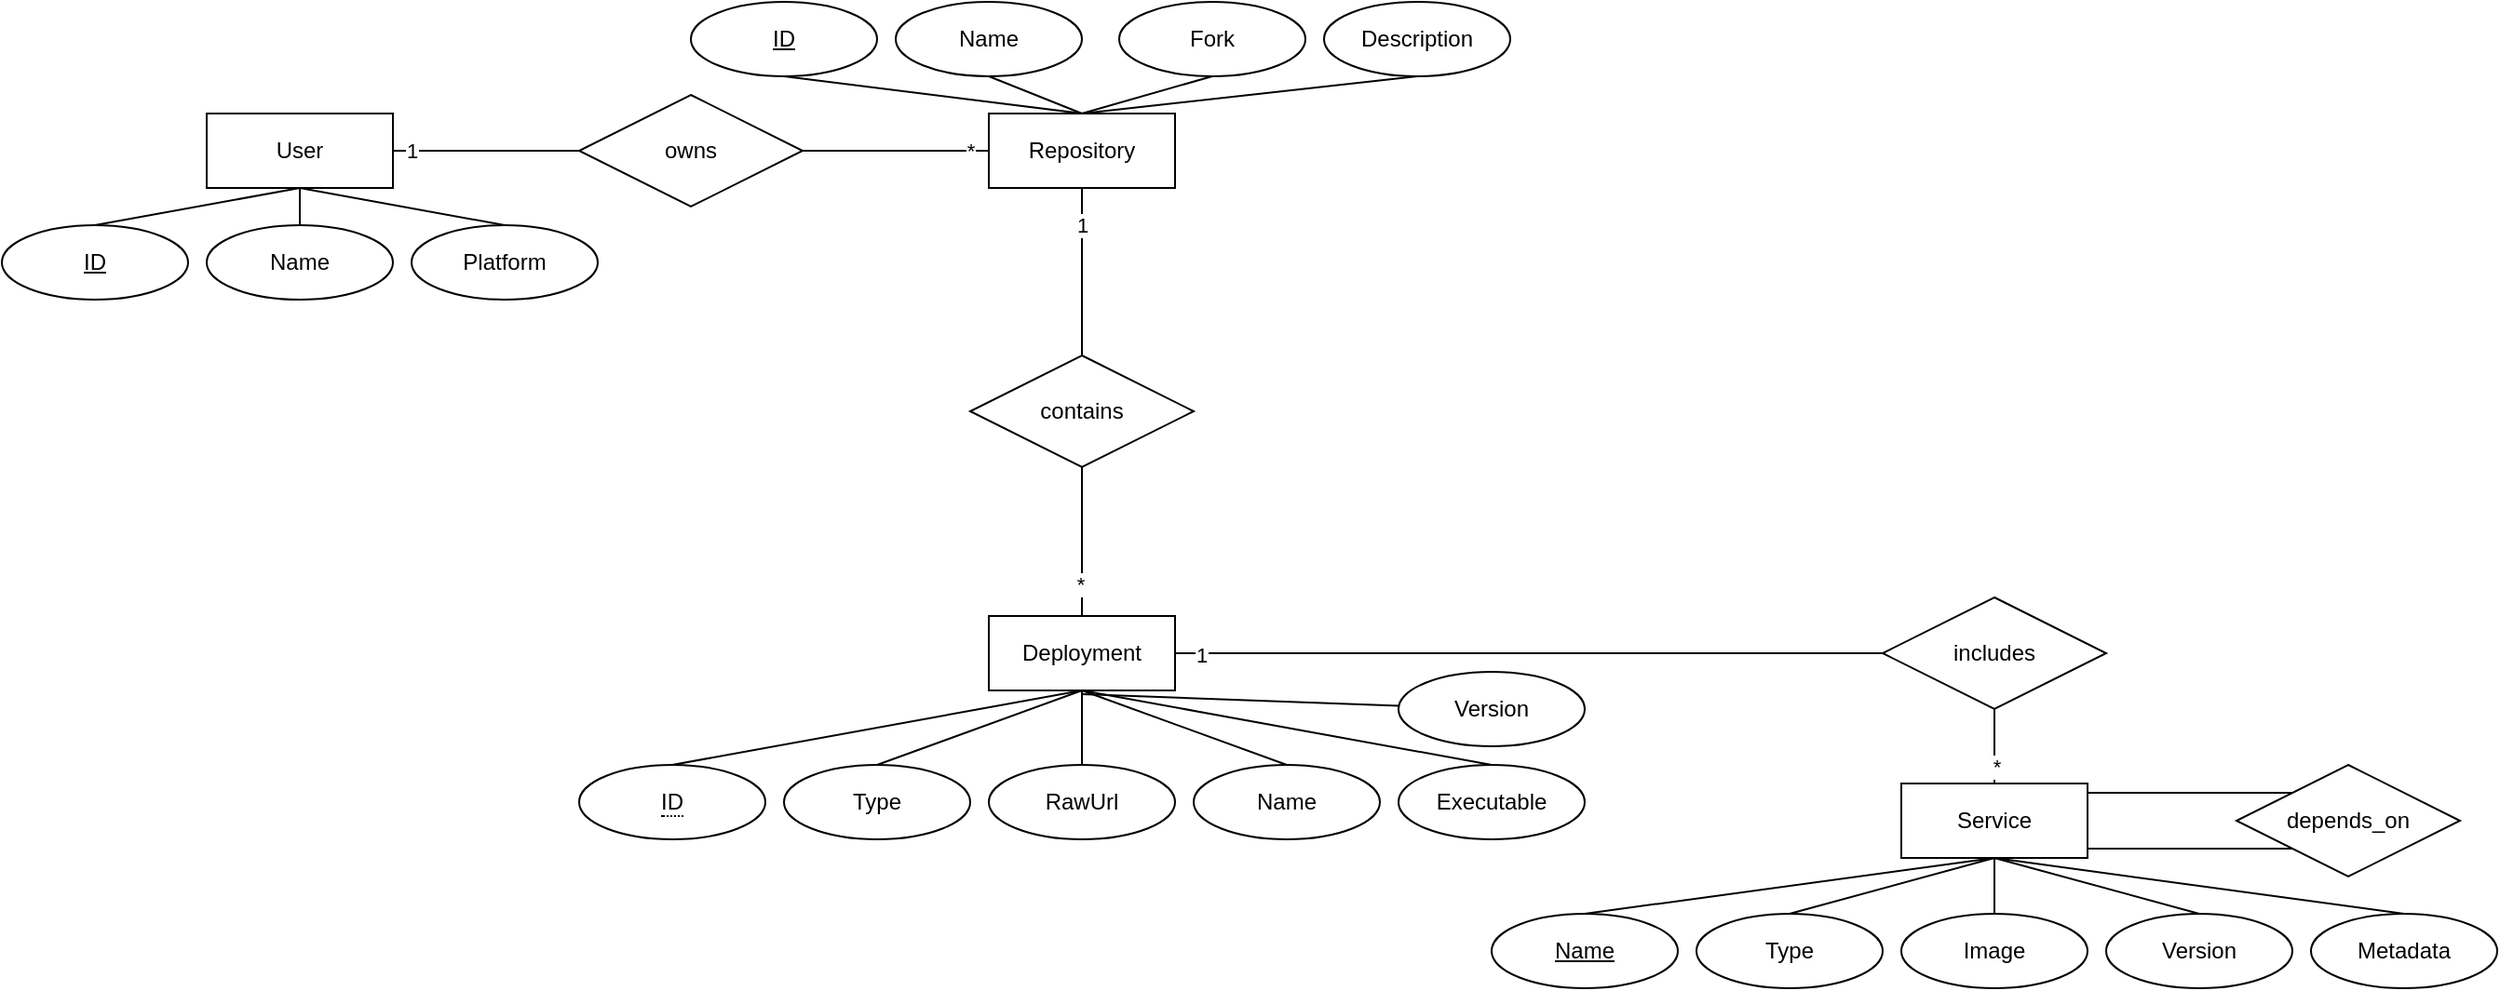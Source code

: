 <mxfile version="13.2.4" type="device"><diagram id="C5RBs43oDa-KdzZeNtuy" name="Page-1"><mxGraphModel dx="2889" dy="762" grid="1" gridSize="10" guides="1" tooltips="1" connect="1" arrows="1" fold="1" page="1" pageScale="1" pageWidth="827" pageHeight="1169" math="0" shadow="0"><root><mxCell id="WIyWlLk6GJQsqaUBKTNV-0"/><mxCell id="WIyWlLk6GJQsqaUBKTNV-1" parent="WIyWlLk6GJQsqaUBKTNV-0"/><mxCell id="s0u4YUPHEp2kPRxeG6pO-14" value="1" style="edgeStyle=none;rounded=0;orthogonalLoop=1;jettySize=auto;html=1;endArrow=none;endFill=0;entryX=0;entryY=0.5;entryDx=0;entryDy=0;" parent="WIyWlLk6GJQsqaUBKTNV-1" source="s0u4YUPHEp2kPRxeG6pO-0" target="s0u4YUPHEp2kPRxeG6pO-2" edge="1"><mxGeometry x="-0.8" relative="1" as="geometry"><mxPoint x="260" y="100" as="targetPoint"/><mxPoint as="offset"/></mxGeometry></mxCell><mxCell id="s0u4YUPHEp2kPRxeG6pO-15" style="edgeStyle=none;rounded=0;orthogonalLoop=1;jettySize=auto;html=1;exitX=0.5;exitY=1;exitDx=0;exitDy=0;entryX=0.5;entryY=0;entryDx=0;entryDy=0;endArrow=none;endFill=0;" parent="WIyWlLk6GJQsqaUBKTNV-1" source="s0u4YUPHEp2kPRxeG6pO-0" target="s0u4YUPHEp2kPRxeG6pO-6" edge="1"><mxGeometry relative="1" as="geometry"/></mxCell><mxCell id="s0u4YUPHEp2kPRxeG6pO-16" style="edgeStyle=none;rounded=0;orthogonalLoop=1;jettySize=auto;html=1;exitX=0.5;exitY=1;exitDx=0;exitDy=0;entryX=0.5;entryY=0;entryDx=0;entryDy=0;endArrow=none;endFill=0;" parent="WIyWlLk6GJQsqaUBKTNV-1" source="s0u4YUPHEp2kPRxeG6pO-0" target="s0u4YUPHEp2kPRxeG6pO-7" edge="1"><mxGeometry relative="1" as="geometry"/></mxCell><mxCell id="s0u4YUPHEp2kPRxeG6pO-39" style="edgeStyle=none;rounded=0;orthogonalLoop=1;jettySize=auto;html=1;exitX=0.5;exitY=1;exitDx=0;exitDy=0;entryX=0.5;entryY=0;entryDx=0;entryDy=0;endArrow=none;endFill=0;" parent="WIyWlLk6GJQsqaUBKTNV-1" source="s0u4YUPHEp2kPRxeG6pO-0" target="s0u4YUPHEp2kPRxeG6pO-38" edge="1"><mxGeometry relative="1" as="geometry"/></mxCell><mxCell id="s0u4YUPHEp2kPRxeG6pO-0" value="User" style="whiteSpace=wrap;html=1;align=center;" parent="WIyWlLk6GJQsqaUBKTNV-1" vertex="1"><mxGeometry x="80" y="80" width="100" height="40" as="geometry"/></mxCell><mxCell id="s0u4YUPHEp2kPRxeG6pO-11" style="rounded=0;orthogonalLoop=1;jettySize=auto;html=1;exitX=0.5;exitY=1;exitDx=0;exitDy=0;entryX=0.5;entryY=1;entryDx=0;entryDy=0;endArrow=none;endFill=0;" parent="WIyWlLk6GJQsqaUBKTNV-1" source="s0u4YUPHEp2kPRxeG6pO-1" target="s0u4YUPHEp2kPRxeG6pO-8" edge="1"><mxGeometry relative="1" as="geometry"><Array as="points"><mxPoint x="550" y="80"/></Array></mxGeometry></mxCell><mxCell id="s0u4YUPHEp2kPRxeG6pO-12" style="edgeStyle=none;rounded=0;orthogonalLoop=1;jettySize=auto;html=1;exitX=0.5;exitY=0;exitDx=0;exitDy=0;entryX=0.5;entryY=1;entryDx=0;entryDy=0;endArrow=none;endFill=0;" parent="WIyWlLk6GJQsqaUBKTNV-1" source="s0u4YUPHEp2kPRxeG6pO-1" target="s0u4YUPHEp2kPRxeG6pO-9" edge="1"><mxGeometry relative="1" as="geometry"/></mxCell><mxCell id="s0u4YUPHEp2kPRxeG6pO-23" style="edgeStyle=none;rounded=0;orthogonalLoop=1;jettySize=auto;html=1;exitX=0.5;exitY=1;exitDx=0;exitDy=0;entryX=0.5;entryY=0;entryDx=0;entryDy=0;endArrow=none;endFill=0;" parent="WIyWlLk6GJQsqaUBKTNV-1" source="s0u4YUPHEp2kPRxeG6pO-1" target="s0u4YUPHEp2kPRxeG6pO-22" edge="1"><mxGeometry relative="1" as="geometry"><Array as="points"/></mxGeometry></mxCell><mxCell id="s0u4YUPHEp2kPRxeG6pO-34" value="1" style="edgeLabel;html=1;align=center;verticalAlign=middle;resizable=0;points=[];" parent="s0u4YUPHEp2kPRxeG6pO-23" vertex="1" connectable="0"><mxGeometry x="-0.554" y="-1" relative="1" as="geometry"><mxPoint x="1" as="offset"/></mxGeometry></mxCell><mxCell id="s0u4YUPHEp2kPRxeG6pO-30" style="edgeStyle=none;rounded=0;orthogonalLoop=1;jettySize=auto;html=1;exitX=0.5;exitY=0;exitDx=0;exitDy=0;entryX=0.5;entryY=1;entryDx=0;entryDy=0;endArrow=none;endFill=0;" parent="WIyWlLk6GJQsqaUBKTNV-1" source="s0u4YUPHEp2kPRxeG6pO-1" target="s0u4YUPHEp2kPRxeG6pO-28" edge="1"><mxGeometry relative="1" as="geometry"/></mxCell><mxCell id="s0u4YUPHEp2kPRxeG6pO-31" style="edgeStyle=none;rounded=0;orthogonalLoop=1;jettySize=auto;html=1;exitX=0.5;exitY=0;exitDx=0;exitDy=0;entryX=0.5;entryY=1;entryDx=0;entryDy=0;endArrow=none;endFill=0;" parent="WIyWlLk6GJQsqaUBKTNV-1" source="s0u4YUPHEp2kPRxeG6pO-1" target="s0u4YUPHEp2kPRxeG6pO-29" edge="1"><mxGeometry relative="1" as="geometry"/></mxCell><mxCell id="s0u4YUPHEp2kPRxeG6pO-1" value="Repository" style="whiteSpace=wrap;html=1;align=center;" parent="WIyWlLk6GJQsqaUBKTNV-1" vertex="1"><mxGeometry x="500" y="80" width="100" height="40" as="geometry"/></mxCell><mxCell id="s0u4YUPHEp2kPRxeG6pO-4" value="*" style="edgeStyle=orthogonalEdgeStyle;rounded=0;orthogonalLoop=1;jettySize=auto;html=1;exitX=1;exitY=0.5;exitDx=0;exitDy=0;entryX=0;entryY=0.5;entryDx=0;entryDy=0;endArrow=none;endFill=0;" parent="WIyWlLk6GJQsqaUBKTNV-1" source="s0u4YUPHEp2kPRxeG6pO-2" target="s0u4YUPHEp2kPRxeG6pO-1" edge="1"><mxGeometry x="0.8" relative="1" as="geometry"><mxPoint as="offset"/></mxGeometry></mxCell><mxCell id="s0u4YUPHEp2kPRxeG6pO-2" value="owns" style="shape=rhombus;perimeter=rhombusPerimeter;whiteSpace=wrap;html=1;align=center;" parent="WIyWlLk6GJQsqaUBKTNV-1" vertex="1"><mxGeometry x="280" y="70" width="120" height="60" as="geometry"/></mxCell><mxCell id="s0u4YUPHEp2kPRxeG6pO-6" value="ID" style="ellipse;whiteSpace=wrap;html=1;align=center;fontStyle=4;" parent="WIyWlLk6GJQsqaUBKTNV-1" vertex="1"><mxGeometry x="-30" y="140" width="100" height="40" as="geometry"/></mxCell><mxCell id="s0u4YUPHEp2kPRxeG6pO-7" value="Name" style="ellipse;whiteSpace=wrap;html=1;align=center;" parent="WIyWlLk6GJQsqaUBKTNV-1" vertex="1"><mxGeometry x="80" y="140" width="100" height="40" as="geometry"/></mxCell><mxCell id="s0u4YUPHEp2kPRxeG6pO-8" value="ID" style="ellipse;whiteSpace=wrap;html=1;align=center;fontStyle=4;" parent="WIyWlLk6GJQsqaUBKTNV-1" vertex="1"><mxGeometry x="340" y="20" width="100" height="40" as="geometry"/></mxCell><mxCell id="s0u4YUPHEp2kPRxeG6pO-9" value="Name" style="ellipse;whiteSpace=wrap;html=1;align=center;" parent="WIyWlLk6GJQsqaUBKTNV-1" vertex="1"><mxGeometry x="450" y="20" width="100" height="40" as="geometry"/></mxCell><mxCell id="s0u4YUPHEp2kPRxeG6pO-25" style="edgeStyle=none;rounded=0;orthogonalLoop=1;jettySize=auto;html=1;exitX=0.5;exitY=1;exitDx=0;exitDy=0;entryX=0.5;entryY=0;entryDx=0;entryDy=0;endArrow=none;endFill=0;" parent="WIyWlLk6GJQsqaUBKTNV-1" source="s0u4YUPHEp2kPRxeG6pO-18" edge="1"><mxGeometry relative="1" as="geometry"><mxPoint x="330" y="430" as="targetPoint"/></mxGeometry></mxCell><mxCell id="s0u4YUPHEp2kPRxeG6pO-26" style="edgeStyle=none;rounded=0;orthogonalLoop=1;jettySize=auto;html=1;exitX=0.5;exitY=1;exitDx=0;exitDy=0;entryX=0.5;entryY=0;entryDx=0;entryDy=0;endArrow=none;endFill=0;" parent="WIyWlLk6GJQsqaUBKTNV-1" source="s0u4YUPHEp2kPRxeG6pO-18" target="s0u4YUPHEp2kPRxeG6pO-20" edge="1"><mxGeometry relative="1" as="geometry"/></mxCell><mxCell id="s0u4YUPHEp2kPRxeG6pO-27" style="edgeStyle=none;rounded=0;orthogonalLoop=1;jettySize=auto;html=1;exitX=0.5;exitY=1;exitDx=0;exitDy=0;entryX=0.5;entryY=0;entryDx=0;entryDy=0;endArrow=none;endFill=0;" parent="WIyWlLk6GJQsqaUBKTNV-1" source="s0u4YUPHEp2kPRxeG6pO-18" target="s0u4YUPHEp2kPRxeG6pO-21" edge="1"><mxGeometry relative="1" as="geometry"/></mxCell><mxCell id="s0u4YUPHEp2kPRxeG6pO-33" style="edgeStyle=none;rounded=0;orthogonalLoop=1;jettySize=auto;html=1;exitX=0.5;exitY=1;exitDx=0;exitDy=0;entryX=0.5;entryY=0;entryDx=0;entryDy=0;endArrow=none;endFill=0;" parent="WIyWlLk6GJQsqaUBKTNV-1" source="s0u4YUPHEp2kPRxeG6pO-18" target="s0u4YUPHEp2kPRxeG6pO-32" edge="1"><mxGeometry relative="1" as="geometry"/></mxCell><mxCell id="s0u4YUPHEp2kPRxeG6pO-37" style="edgeStyle=none;rounded=0;orthogonalLoop=1;jettySize=auto;html=1;exitX=0.5;exitY=1;exitDx=0;exitDy=0;entryX=0.5;entryY=0;entryDx=0;entryDy=0;endArrow=none;endFill=0;" parent="WIyWlLk6GJQsqaUBKTNV-1" source="s0u4YUPHEp2kPRxeG6pO-18" edge="1"><mxGeometry relative="1" as="geometry"><mxPoint x="770" y="430" as="targetPoint"/></mxGeometry></mxCell><mxCell id="s0u4YUPHEp2kPRxeG6pO-46" style="edgeStyle=none;rounded=0;orthogonalLoop=1;jettySize=auto;html=1;endArrow=none;endFill=0;" parent="WIyWlLk6GJQsqaUBKTNV-1" target="s0u4YUPHEp2kPRxeG6pO-45" edge="1"><mxGeometry relative="1" as="geometry"><mxPoint x="550" y="392" as="sourcePoint"/></mxGeometry></mxCell><mxCell id="s0u4YUPHEp2kPRxeG6pO-47" style="edgeStyle=none;rounded=0;orthogonalLoop=1;jettySize=auto;html=1;exitX=1;exitY=0.5;exitDx=0;exitDy=0;entryX=0;entryY=0.5;entryDx=0;entryDy=0;endArrow=none;endFill=0;" parent="WIyWlLk6GJQsqaUBKTNV-1" source="s0u4YUPHEp2kPRxeG6pO-18" target="s0u4YUPHEp2kPRxeG6pO-40" edge="1"><mxGeometry relative="1" as="geometry"/></mxCell><mxCell id="s0u4YUPHEp2kPRxeG6pO-52" value="1" style="edgeLabel;html=1;align=center;verticalAlign=middle;resizable=0;points=[];" parent="s0u4YUPHEp2kPRxeG6pO-47" vertex="1" connectable="0"><mxGeometry x="-0.929" relative="1" as="geometry"><mxPoint y="1" as="offset"/></mxGeometry></mxCell><mxCell id="s0u4YUPHEp2kPRxeG6pO-18" value="Deployment" style="whiteSpace=wrap;html=1;align=center;" parent="WIyWlLk6GJQsqaUBKTNV-1" vertex="1"><mxGeometry x="500" y="350" width="100" height="40" as="geometry"/></mxCell><mxCell id="s0u4YUPHEp2kPRxeG6pO-19" value="&lt;span style=&quot;border-bottom: 1px dotted&quot;&gt;ID&lt;/span&gt;" style="ellipse;whiteSpace=wrap;html=1;align=center;" parent="WIyWlLk6GJQsqaUBKTNV-1" vertex="1"><mxGeometry x="280" y="430" width="100" height="40" as="geometry"/></mxCell><mxCell id="s0u4YUPHEp2kPRxeG6pO-20" value="Type" style="ellipse;whiteSpace=wrap;html=1;align=center;" parent="WIyWlLk6GJQsqaUBKTNV-1" vertex="1"><mxGeometry x="390" y="430" width="100" height="40" as="geometry"/></mxCell><mxCell id="s0u4YUPHEp2kPRxeG6pO-21" value="RawUrl" style="ellipse;whiteSpace=wrap;html=1;align=center;" parent="WIyWlLk6GJQsqaUBKTNV-1" vertex="1"><mxGeometry x="500" y="430" width="100" height="40" as="geometry"/></mxCell><mxCell id="s0u4YUPHEp2kPRxeG6pO-24" style="edgeStyle=none;rounded=0;orthogonalLoop=1;jettySize=auto;html=1;exitX=0.5;exitY=1;exitDx=0;exitDy=0;entryX=0.5;entryY=0;entryDx=0;entryDy=0;endArrow=none;endFill=0;" parent="WIyWlLk6GJQsqaUBKTNV-1" source="s0u4YUPHEp2kPRxeG6pO-22" target="s0u4YUPHEp2kPRxeG6pO-18" edge="1"><mxGeometry relative="1" as="geometry"/></mxCell><mxCell id="s0u4YUPHEp2kPRxeG6pO-35" value="*" style="edgeLabel;html=1;align=center;verticalAlign=middle;resizable=0;points=[];" parent="s0u4YUPHEp2kPRxeG6pO-24" vertex="1" connectable="0"><mxGeometry x="0.567" y="-1" relative="1" as="geometry"><mxPoint as="offset"/></mxGeometry></mxCell><mxCell id="s0u4YUPHEp2kPRxeG6pO-22" value="contains" style="shape=rhombus;perimeter=rhombusPerimeter;whiteSpace=wrap;html=1;align=center;" parent="WIyWlLk6GJQsqaUBKTNV-1" vertex="1"><mxGeometry x="490" y="210" width="120" height="60" as="geometry"/></mxCell><mxCell id="s0u4YUPHEp2kPRxeG6pO-28" value="Fork" style="ellipse;whiteSpace=wrap;html=1;align=center;" parent="WIyWlLk6GJQsqaUBKTNV-1" vertex="1"><mxGeometry x="570" y="20" width="100" height="40" as="geometry"/></mxCell><mxCell id="s0u4YUPHEp2kPRxeG6pO-29" value="Description" style="ellipse;whiteSpace=wrap;html=1;align=center;" parent="WIyWlLk6GJQsqaUBKTNV-1" vertex="1"><mxGeometry x="680" y="20" width="100" height="40" as="geometry"/></mxCell><mxCell id="s0u4YUPHEp2kPRxeG6pO-32" value="Name" style="ellipse;whiteSpace=wrap;html=1;align=center;" parent="WIyWlLk6GJQsqaUBKTNV-1" vertex="1"><mxGeometry x="610" y="430" width="100" height="40" as="geometry"/></mxCell><mxCell id="s0u4YUPHEp2kPRxeG6pO-36" value="Executable" style="ellipse;whiteSpace=wrap;html=1;align=center;" parent="WIyWlLk6GJQsqaUBKTNV-1" vertex="1"><mxGeometry x="720" y="430" width="100" height="40" as="geometry"/></mxCell><mxCell id="s0u4YUPHEp2kPRxeG6pO-38" value="Platform" style="ellipse;whiteSpace=wrap;html=1;align=center;" parent="WIyWlLk6GJQsqaUBKTNV-1" vertex="1"><mxGeometry x="190" y="140" width="100" height="40" as="geometry"/></mxCell><mxCell id="s0u4YUPHEp2kPRxeG6pO-48" style="edgeStyle=none;rounded=0;orthogonalLoop=1;jettySize=auto;html=1;exitX=0.5;exitY=1;exitDx=0;exitDy=0;entryX=0.5;entryY=0;entryDx=0;entryDy=0;endArrow=none;endFill=0;" parent="WIyWlLk6GJQsqaUBKTNV-1" source="s0u4YUPHEp2kPRxeG6pO-40" target="s0u4YUPHEp2kPRxeG6pO-41" edge="1"><mxGeometry relative="1" as="geometry"/></mxCell><mxCell id="s0u4YUPHEp2kPRxeG6pO-55" value="*" style="edgeLabel;html=1;align=center;verticalAlign=middle;resizable=0;points=[];" parent="s0u4YUPHEp2kPRxeG6pO-48" vertex="1" connectable="0"><mxGeometry x="0.525" y="1" relative="1" as="geometry"><mxPoint as="offset"/></mxGeometry></mxCell><mxCell id="s0u4YUPHEp2kPRxeG6pO-40" value="includes" style="shape=rhombus;perimeter=rhombusPerimeter;whiteSpace=wrap;html=1;align=center;" parent="WIyWlLk6GJQsqaUBKTNV-1" vertex="1"><mxGeometry x="980" y="340" width="120" height="60" as="geometry"/></mxCell><mxCell id="s0u4YUPHEp2kPRxeG6pO-49" style="edgeStyle=none;rounded=0;orthogonalLoop=1;jettySize=auto;html=1;exitX=0.5;exitY=1;exitDx=0;exitDy=0;entryX=0.5;entryY=0;entryDx=0;entryDy=0;endArrow=none;endFill=0;" parent="WIyWlLk6GJQsqaUBKTNV-1" source="s0u4YUPHEp2kPRxeG6pO-41" target="s0u4YUPHEp2kPRxeG6pO-44" edge="1"><mxGeometry relative="1" as="geometry"/></mxCell><mxCell id="s0u4YUPHEp2kPRxeG6pO-50" style="edgeStyle=none;rounded=0;orthogonalLoop=1;jettySize=auto;html=1;exitX=0.5;exitY=1;exitDx=0;exitDy=0;entryX=0.5;entryY=0;entryDx=0;entryDy=0;endArrow=none;endFill=0;" parent="WIyWlLk6GJQsqaUBKTNV-1" source="s0u4YUPHEp2kPRxeG6pO-41" target="s0u4YUPHEp2kPRxeG6pO-42" edge="1"><mxGeometry relative="1" as="geometry"/></mxCell><mxCell id="s0u4YUPHEp2kPRxeG6pO-51" style="edgeStyle=none;rounded=0;orthogonalLoop=1;jettySize=auto;html=1;exitX=0.5;exitY=1;exitDx=0;exitDy=0;entryX=0.5;entryY=0;entryDx=0;entryDy=0;endArrow=none;endFill=0;" parent="WIyWlLk6GJQsqaUBKTNV-1" source="s0u4YUPHEp2kPRxeG6pO-41" target="s0u4YUPHEp2kPRxeG6pO-43" edge="1"><mxGeometry relative="1" as="geometry"/></mxCell><mxCell id="s0u4YUPHEp2kPRxeG6pO-57" style="edgeStyle=none;rounded=0;orthogonalLoop=1;jettySize=auto;html=1;exitX=0.5;exitY=1;exitDx=0;exitDy=0;entryX=0.5;entryY=0;entryDx=0;entryDy=0;endArrow=none;endFill=0;" parent="WIyWlLk6GJQsqaUBKTNV-1" source="s0u4YUPHEp2kPRxeG6pO-41" target="s0u4YUPHEp2kPRxeG6pO-56" edge="1"><mxGeometry relative="1" as="geometry"/></mxCell><mxCell id="uY8XQ9LuxUNLL8PARguc-3" style="edgeStyle=orthogonalEdgeStyle;rounded=0;orthogonalLoop=1;jettySize=auto;html=1;exitX=1;exitY=0.75;exitDx=0;exitDy=0;endArrow=none;endFill=0;entryX=0;entryY=1;entryDx=0;entryDy=0;" edge="1" parent="WIyWlLk6GJQsqaUBKTNV-1" source="s0u4YUPHEp2kPRxeG6pO-41" target="uY8XQ9LuxUNLL8PARguc-4"><mxGeometry relative="1" as="geometry"><mxPoint x="1190" y="470" as="targetPoint"/><Array as="points"><mxPoint x="1090" y="475"/></Array></mxGeometry></mxCell><mxCell id="s0u4YUPHEp2kPRxeG6pO-41" value="Service" style="whiteSpace=wrap;html=1;align=center;" parent="WIyWlLk6GJQsqaUBKTNV-1" vertex="1"><mxGeometry x="990" y="440" width="100" height="40" as="geometry"/></mxCell><mxCell id="s0u4YUPHEp2kPRxeG6pO-42" value="Type" style="ellipse;whiteSpace=wrap;html=1;align=center;" parent="WIyWlLk6GJQsqaUBKTNV-1" vertex="1"><mxGeometry x="880" y="510" width="100" height="40" as="geometry"/></mxCell><mxCell id="s0u4YUPHEp2kPRxeG6pO-43" value="Version" style="ellipse;whiteSpace=wrap;html=1;align=center;" parent="WIyWlLk6GJQsqaUBKTNV-1" vertex="1"><mxGeometry x="1100" y="510" width="100" height="40" as="geometry"/></mxCell><mxCell id="s0u4YUPHEp2kPRxeG6pO-44" value="Name" style="ellipse;whiteSpace=wrap;html=1;align=center;fontStyle=4;" parent="WIyWlLk6GJQsqaUBKTNV-1" vertex="1"><mxGeometry x="770" y="510" width="100" height="40" as="geometry"/></mxCell><mxCell id="s0u4YUPHEp2kPRxeG6pO-45" value="Version" style="ellipse;whiteSpace=wrap;html=1;align=center;" parent="WIyWlLk6GJQsqaUBKTNV-1" vertex="1"><mxGeometry x="720" y="380" width="100" height="40" as="geometry"/></mxCell><mxCell id="s0u4YUPHEp2kPRxeG6pO-56" value="Metadata" style="ellipse;whiteSpace=wrap;html=1;align=center;" parent="WIyWlLk6GJQsqaUBKTNV-1" vertex="1"><mxGeometry x="1210" y="510" width="100" height="40" as="geometry"/></mxCell><mxCell id="uY8XQ9LuxUNLL8PARguc-2" style="edgeStyle=orthogonalEdgeStyle;rounded=0;orthogonalLoop=1;jettySize=auto;html=1;exitX=0.5;exitY=0;exitDx=0;exitDy=0;endArrow=none;endFill=0;" edge="1" parent="WIyWlLk6GJQsqaUBKTNV-1" source="uY8XQ9LuxUNLL8PARguc-1"><mxGeometry relative="1" as="geometry"><mxPoint x="1040" y="480" as="targetPoint"/></mxGeometry></mxCell><mxCell id="uY8XQ9LuxUNLL8PARguc-1" value="Image" style="ellipse;whiteSpace=wrap;html=1;align=center;" vertex="1" parent="WIyWlLk6GJQsqaUBKTNV-1"><mxGeometry x="990" y="510" width="100" height="40" as="geometry"/></mxCell><mxCell id="uY8XQ9LuxUNLL8PARguc-5" style="edgeStyle=orthogonalEdgeStyle;rounded=0;orthogonalLoop=1;jettySize=auto;html=1;exitX=0;exitY=0;exitDx=0;exitDy=0;entryX=1;entryY=0.25;entryDx=0;entryDy=0;endArrow=none;endFill=0;" edge="1" parent="WIyWlLk6GJQsqaUBKTNV-1" source="uY8XQ9LuxUNLL8PARguc-4" target="s0u4YUPHEp2kPRxeG6pO-41"><mxGeometry relative="1" as="geometry"><Array as="points"><mxPoint x="1090" y="445"/></Array></mxGeometry></mxCell><mxCell id="uY8XQ9LuxUNLL8PARguc-4" value="depends_on" style="shape=rhombus;perimeter=rhombusPerimeter;whiteSpace=wrap;html=1;align=center;" vertex="1" parent="WIyWlLk6GJQsqaUBKTNV-1"><mxGeometry x="1170" y="430" width="120" height="60" as="geometry"/></mxCell></root></mxGraphModel></diagram></mxfile>